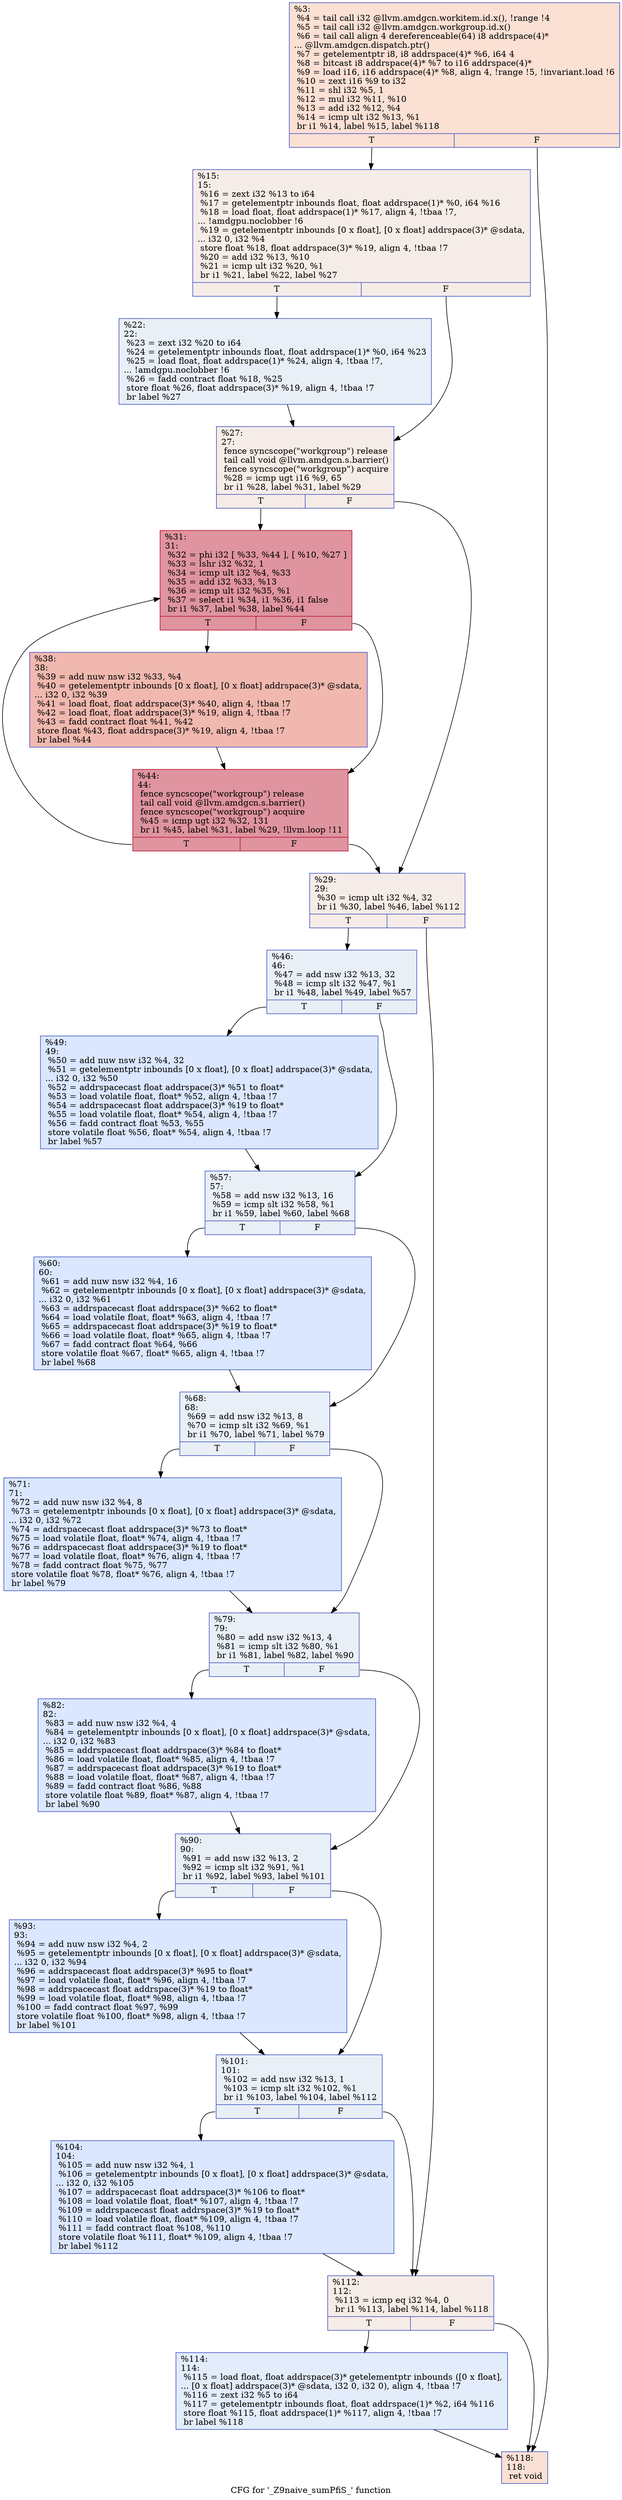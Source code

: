 digraph "CFG for '_Z9naive_sumPfiS_' function" {
	label="CFG for '_Z9naive_sumPfiS_' function";

	Node0x511c150 [shape=record,color="#3d50c3ff", style=filled, fillcolor="#f7b99e70",label="{%3:\l  %4 = tail call i32 @llvm.amdgcn.workitem.id.x(), !range !4\l  %5 = tail call i32 @llvm.amdgcn.workgroup.id.x()\l  %6 = tail call align 4 dereferenceable(64) i8 addrspace(4)*\l... @llvm.amdgcn.dispatch.ptr()\l  %7 = getelementptr i8, i8 addrspace(4)* %6, i64 4\l  %8 = bitcast i8 addrspace(4)* %7 to i16 addrspace(4)*\l  %9 = load i16, i16 addrspace(4)* %8, align 4, !range !5, !invariant.load !6\l  %10 = zext i16 %9 to i32\l  %11 = shl i32 %5, 1\l  %12 = mul i32 %11, %10\l  %13 = add i32 %12, %4\l  %14 = icmp ult i32 %13, %1\l  br i1 %14, label %15, label %118\l|{<s0>T|<s1>F}}"];
	Node0x511c150:s0 -> Node0x511cee0;
	Node0x511c150:s1 -> Node0x511e170;
	Node0x511cee0 [shape=record,color="#3d50c3ff", style=filled, fillcolor="#ead5c970",label="{%15:\l15:                                               \l  %16 = zext i32 %13 to i64\l  %17 = getelementptr inbounds float, float addrspace(1)* %0, i64 %16\l  %18 = load float, float addrspace(1)* %17, align 4, !tbaa !7,\l... !amdgpu.noclobber !6\l  %19 = getelementptr inbounds [0 x float], [0 x float] addrspace(3)* @sdata,\l... i32 0, i32 %4\l  store float %18, float addrspace(3)* %19, align 4, !tbaa !7\l  %20 = add i32 %13, %10\l  %21 = icmp ult i32 %20, %1\l  br i1 %21, label %22, label %27\l|{<s0>T|<s1>F}}"];
	Node0x511cee0:s0 -> Node0x511f510;
	Node0x511cee0:s1 -> Node0x511f5a0;
	Node0x511f510 [shape=record,color="#3d50c3ff", style=filled, fillcolor="#cedaeb70",label="{%22:\l22:                                               \l  %23 = zext i32 %20 to i64\l  %24 = getelementptr inbounds float, float addrspace(1)* %0, i64 %23\l  %25 = load float, float addrspace(1)* %24, align 4, !tbaa !7,\l... !amdgpu.noclobber !6\l  %26 = fadd contract float %18, %25\l  store float %26, float addrspace(3)* %19, align 4, !tbaa !7\l  br label %27\l}"];
	Node0x511f510 -> Node0x511f5a0;
	Node0x511f5a0 [shape=record,color="#3d50c3ff", style=filled, fillcolor="#ead5c970",label="{%27:\l27:                                               \l  fence syncscope(\"workgroup\") release\l  tail call void @llvm.amdgcn.s.barrier()\l  fence syncscope(\"workgroup\") acquire\l  %28 = icmp ugt i16 %9, 65\l  br i1 %28, label %31, label %29\l|{<s0>T|<s1>F}}"];
	Node0x511f5a0:s0 -> Node0x511fd40;
	Node0x511f5a0:s1 -> Node0x511fdd0;
	Node0x511fdd0 [shape=record,color="#3d50c3ff", style=filled, fillcolor="#ead5c970",label="{%29:\l29:                                               \l  %30 = icmp ult i32 %4, 32\l  br i1 %30, label %46, label %112\l|{<s0>T|<s1>F}}"];
	Node0x511fdd0:s0 -> Node0x511ffd0;
	Node0x511fdd0:s1 -> Node0x5120020;
	Node0x511fd40 [shape=record,color="#b70d28ff", style=filled, fillcolor="#b70d2870",label="{%31:\l31:                                               \l  %32 = phi i32 [ %33, %44 ], [ %10, %27 ]\l  %33 = lshr i32 %32, 1\l  %34 = icmp ult i32 %4, %33\l  %35 = add i32 %33, %13\l  %36 = icmp ult i32 %35, %1\l  %37 = select i1 %34, i1 %36, i1 false\l  br i1 %37, label %38, label %44\l|{<s0>T|<s1>F}}"];
	Node0x511fd40:s0 -> Node0x511e3b0;
	Node0x511fd40:s1 -> Node0x5120190;
	Node0x511e3b0 [shape=record,color="#3d50c3ff", style=filled, fillcolor="#dc5d4a70",label="{%38:\l38:                                               \l  %39 = add nuw nsw i32 %33, %4\l  %40 = getelementptr inbounds [0 x float], [0 x float] addrspace(3)* @sdata,\l... i32 0, i32 %39\l  %41 = load float, float addrspace(3)* %40, align 4, !tbaa !7\l  %42 = load float, float addrspace(3)* %19, align 4, !tbaa !7\l  %43 = fadd contract float %41, %42\l  store float %43, float addrspace(3)* %19, align 4, !tbaa !7\l  br label %44\l}"];
	Node0x511e3b0 -> Node0x5120190;
	Node0x5120190 [shape=record,color="#b70d28ff", style=filled, fillcolor="#b70d2870",label="{%44:\l44:                                               \l  fence syncscope(\"workgroup\") release\l  tail call void @llvm.amdgcn.s.barrier()\l  fence syncscope(\"workgroup\") acquire\l  %45 = icmp ugt i32 %32, 131\l  br i1 %45, label %31, label %29, !llvm.loop !11\l|{<s0>T|<s1>F}}"];
	Node0x5120190:s0 -> Node0x511fd40;
	Node0x5120190:s1 -> Node0x511fdd0;
	Node0x511ffd0 [shape=record,color="#3d50c3ff", style=filled, fillcolor="#cedaeb70",label="{%46:\l46:                                               \l  %47 = add nsw i32 %13, 32\l  %48 = icmp slt i32 %47, %1\l  br i1 %48, label %49, label %57\l|{<s0>T|<s1>F}}"];
	Node0x511ffd0:s0 -> Node0x5121080;
	Node0x511ffd0:s1 -> Node0x51210d0;
	Node0x5121080 [shape=record,color="#3d50c3ff", style=filled, fillcolor="#abc8fd70",label="{%49:\l49:                                               \l  %50 = add nuw nsw i32 %4, 32\l  %51 = getelementptr inbounds [0 x float], [0 x float] addrspace(3)* @sdata,\l... i32 0, i32 %50\l  %52 = addrspacecast float addrspace(3)* %51 to float*\l  %53 = load volatile float, float* %52, align 4, !tbaa !7\l  %54 = addrspacecast float addrspace(3)* %19 to float*\l  %55 = load volatile float, float* %54, align 4, !tbaa !7\l  %56 = fadd contract float %53, %55\l  store volatile float %56, float* %54, align 4, !tbaa !7\l  br label %57\l}"];
	Node0x5121080 -> Node0x51210d0;
	Node0x51210d0 [shape=record,color="#3d50c3ff", style=filled, fillcolor="#cedaeb70",label="{%57:\l57:                                               \l  %58 = add nsw i32 %13, 16\l  %59 = icmp slt i32 %58, %1\l  br i1 %59, label %60, label %68\l|{<s0>T|<s1>F}}"];
	Node0x51210d0:s0 -> Node0x51217d0;
	Node0x51210d0:s1 -> Node0x5121820;
	Node0x51217d0 [shape=record,color="#3d50c3ff", style=filled, fillcolor="#abc8fd70",label="{%60:\l60:                                               \l  %61 = add nuw nsw i32 %4, 16\l  %62 = getelementptr inbounds [0 x float], [0 x float] addrspace(3)* @sdata,\l... i32 0, i32 %61\l  %63 = addrspacecast float addrspace(3)* %62 to float*\l  %64 = load volatile float, float* %63, align 4, !tbaa !7\l  %65 = addrspacecast float addrspace(3)* %19 to float*\l  %66 = load volatile float, float* %65, align 4, !tbaa !7\l  %67 = fadd contract float %64, %66\l  store volatile float %67, float* %65, align 4, !tbaa !7\l  br label %68\l}"];
	Node0x51217d0 -> Node0x5121820;
	Node0x5121820 [shape=record,color="#3d50c3ff", style=filled, fillcolor="#cedaeb70",label="{%68:\l68:                                               \l  %69 = add nsw i32 %13, 8\l  %70 = icmp slt i32 %69, %1\l  br i1 %70, label %71, label %79\l|{<s0>T|<s1>F}}"];
	Node0x5121820:s0 -> Node0x5122120;
	Node0x5121820:s1 -> Node0x5122170;
	Node0x5122120 [shape=record,color="#3d50c3ff", style=filled, fillcolor="#abc8fd70",label="{%71:\l71:                                               \l  %72 = add nuw nsw i32 %4, 8\l  %73 = getelementptr inbounds [0 x float], [0 x float] addrspace(3)* @sdata,\l... i32 0, i32 %72\l  %74 = addrspacecast float addrspace(3)* %73 to float*\l  %75 = load volatile float, float* %74, align 4, !tbaa !7\l  %76 = addrspacecast float addrspace(3)* %19 to float*\l  %77 = load volatile float, float* %76, align 4, !tbaa !7\l  %78 = fadd contract float %75, %77\l  store volatile float %78, float* %76, align 4, !tbaa !7\l  br label %79\l}"];
	Node0x5122120 -> Node0x5122170;
	Node0x5122170 [shape=record,color="#3d50c3ff", style=filled, fillcolor="#cedaeb70",label="{%79:\l79:                                               \l  %80 = add nsw i32 %13, 4\l  %81 = icmp slt i32 %80, %1\l  br i1 %81, label %82, label %90\l|{<s0>T|<s1>F}}"];
	Node0x5122170:s0 -> Node0x5122860;
	Node0x5122170:s1 -> Node0x51228b0;
	Node0x5122860 [shape=record,color="#3d50c3ff", style=filled, fillcolor="#abc8fd70",label="{%82:\l82:                                               \l  %83 = add nuw nsw i32 %4, 4\l  %84 = getelementptr inbounds [0 x float], [0 x float] addrspace(3)* @sdata,\l... i32 0, i32 %83\l  %85 = addrspacecast float addrspace(3)* %84 to float*\l  %86 = load volatile float, float* %85, align 4, !tbaa !7\l  %87 = addrspacecast float addrspace(3)* %19 to float*\l  %88 = load volatile float, float* %87, align 4, !tbaa !7\l  %89 = fadd contract float %86, %88\l  store volatile float %89, float* %87, align 4, !tbaa !7\l  br label %90\l}"];
	Node0x5122860 -> Node0x51228b0;
	Node0x51228b0 [shape=record,color="#3d50c3ff", style=filled, fillcolor="#cedaeb70",label="{%90:\l90:                                               \l  %91 = add nsw i32 %13, 2\l  %92 = icmp slt i32 %91, %1\l  br i1 %92, label %93, label %101\l|{<s0>T|<s1>F}}"];
	Node0x51228b0:s0 -> Node0x5122fa0;
	Node0x51228b0:s1 -> Node0x5122ff0;
	Node0x5122fa0 [shape=record,color="#3d50c3ff", style=filled, fillcolor="#abc8fd70",label="{%93:\l93:                                               \l  %94 = add nuw nsw i32 %4, 2\l  %95 = getelementptr inbounds [0 x float], [0 x float] addrspace(3)* @sdata,\l... i32 0, i32 %94\l  %96 = addrspacecast float addrspace(3)* %95 to float*\l  %97 = load volatile float, float* %96, align 4, !tbaa !7\l  %98 = addrspacecast float addrspace(3)* %19 to float*\l  %99 = load volatile float, float* %98, align 4, !tbaa !7\l  %100 = fadd contract float %97, %99\l  store volatile float %100, float* %98, align 4, !tbaa !7\l  br label %101\l}"];
	Node0x5122fa0 -> Node0x5122ff0;
	Node0x5122ff0 [shape=record,color="#3d50c3ff", style=filled, fillcolor="#cedaeb70",label="{%101:\l101:                                              \l  %102 = add nsw i32 %13, 1\l  %103 = icmp slt i32 %102, %1\l  br i1 %103, label %104, label %112\l|{<s0>T|<s1>F}}"];
	Node0x5122ff0:s0 -> Node0x51236e0;
	Node0x5122ff0:s1 -> Node0x5120020;
	Node0x51236e0 [shape=record,color="#3d50c3ff", style=filled, fillcolor="#abc8fd70",label="{%104:\l104:                                              \l  %105 = add nuw nsw i32 %4, 1\l  %106 = getelementptr inbounds [0 x float], [0 x float] addrspace(3)* @sdata,\l... i32 0, i32 %105\l  %107 = addrspacecast float addrspace(3)* %106 to float*\l  %108 = load volatile float, float* %107, align 4, !tbaa !7\l  %109 = addrspacecast float addrspace(3)* %19 to float*\l  %110 = load volatile float, float* %109, align 4, !tbaa !7\l  %111 = fadd contract float %108, %110\l  store volatile float %111, float* %109, align 4, !tbaa !7\l  br label %112\l}"];
	Node0x51236e0 -> Node0x5120020;
	Node0x5120020 [shape=record,color="#3d50c3ff", style=filled, fillcolor="#ead5c970",label="{%112:\l112:                                              \l  %113 = icmp eq i32 %4, 0\l  br i1 %113, label %114, label %118\l|{<s0>T|<s1>F}}"];
	Node0x5120020:s0 -> Node0x5123d10;
	Node0x5120020:s1 -> Node0x511e170;
	Node0x5123d10 [shape=record,color="#3d50c3ff", style=filled, fillcolor="#bfd3f670",label="{%114:\l114:                                              \l  %115 = load float, float addrspace(3)* getelementptr inbounds ([0 x float],\l... [0 x float] addrspace(3)* @sdata, i32 0, i32 0), align 4, !tbaa !7\l  %116 = zext i32 %5 to i64\l  %117 = getelementptr inbounds float, float addrspace(1)* %2, i64 %116\l  store float %115, float addrspace(1)* %117, align 4, !tbaa !7\l  br label %118\l}"];
	Node0x5123d10 -> Node0x511e170;
	Node0x511e170 [shape=record,color="#3d50c3ff", style=filled, fillcolor="#f7b99e70",label="{%118:\l118:                                              \l  ret void\l}"];
}
